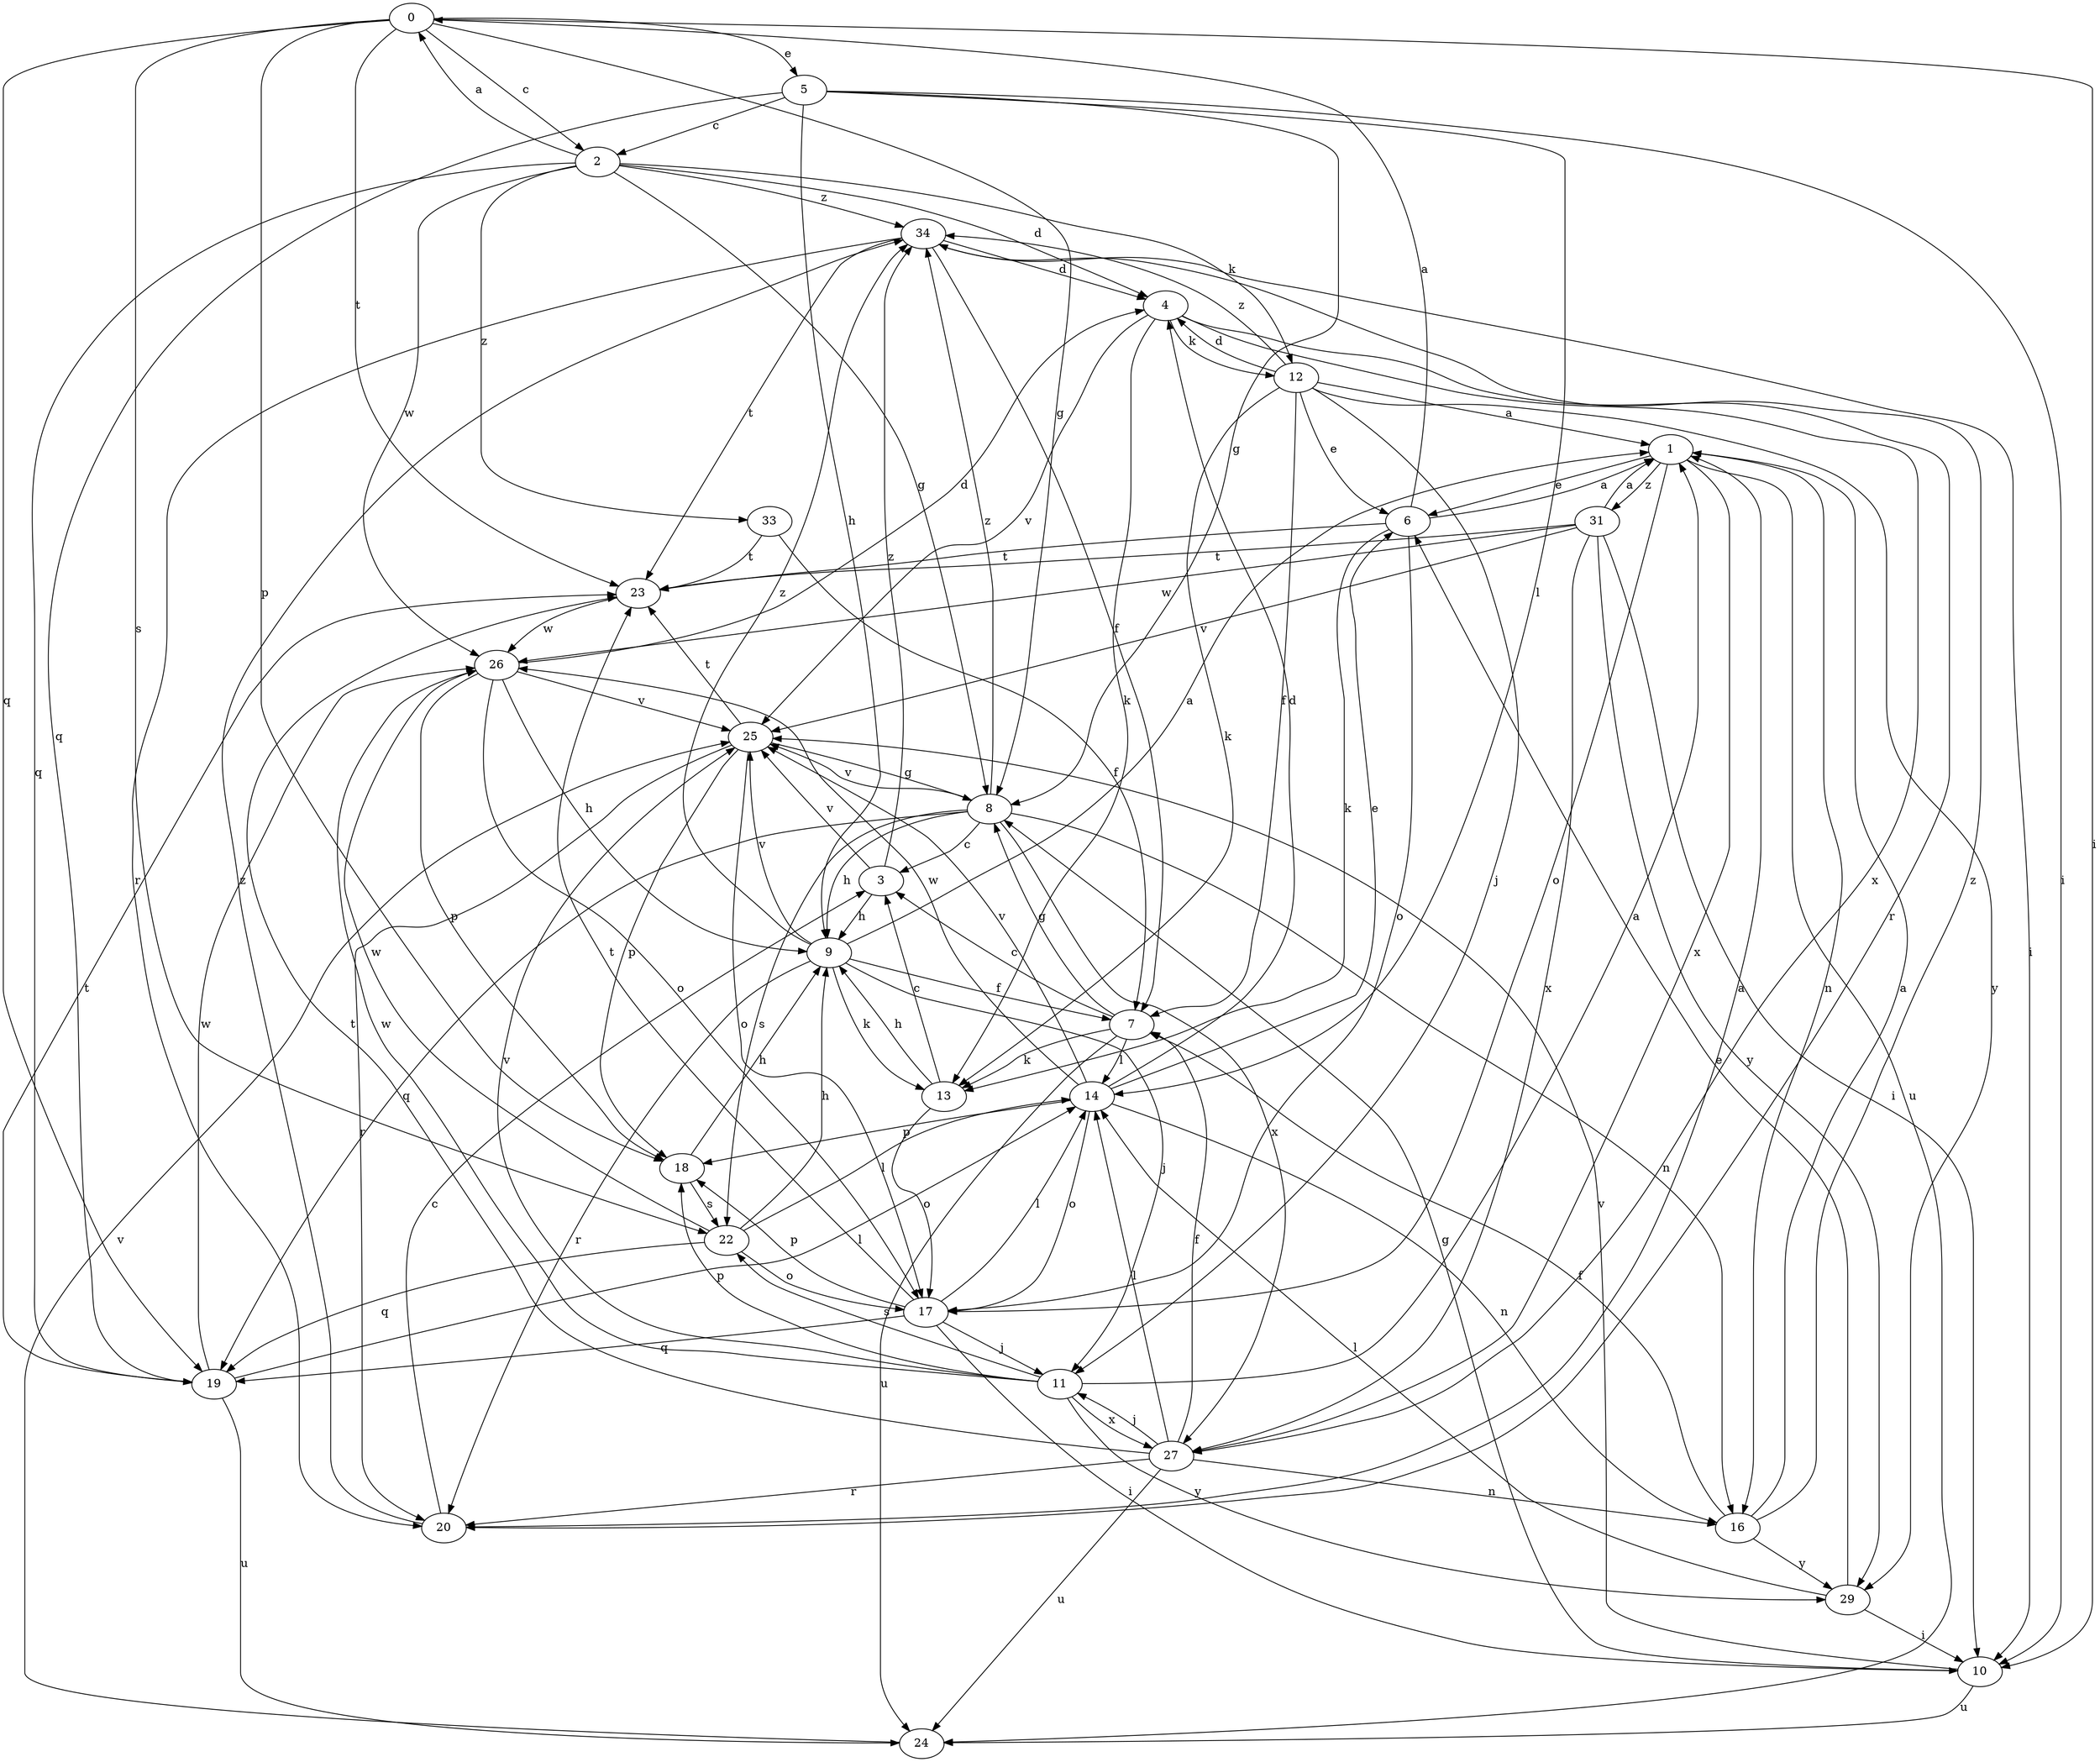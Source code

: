 strict digraph  {
0;
1;
2;
3;
4;
5;
6;
7;
8;
9;
10;
11;
12;
13;
14;
16;
17;
18;
19;
20;
22;
23;
24;
25;
26;
27;
29;
31;
33;
34;
0 -> 2  [label=c];
0 -> 5  [label=e];
0 -> 8  [label=g];
0 -> 10  [label=i];
0 -> 18  [label=p];
0 -> 19  [label=q];
0 -> 22  [label=s];
0 -> 23  [label=t];
1 -> 6  [label=e];
1 -> 16  [label=n];
1 -> 17  [label=o];
1 -> 24  [label=u];
1 -> 27  [label=x];
1 -> 31  [label=z];
2 -> 0  [label=a];
2 -> 4  [label=d];
2 -> 8  [label=g];
2 -> 12  [label=k];
2 -> 19  [label=q];
2 -> 26  [label=w];
2 -> 33  [label=z];
2 -> 34  [label=z];
3 -> 9  [label=h];
3 -> 25  [label=v];
3 -> 34  [label=z];
4 -> 12  [label=k];
4 -> 13  [label=k];
4 -> 20  [label=r];
4 -> 25  [label=v];
4 -> 27  [label=x];
5 -> 2  [label=c];
5 -> 8  [label=g];
5 -> 9  [label=h];
5 -> 10  [label=i];
5 -> 14  [label=l];
5 -> 19  [label=q];
6 -> 0  [label=a];
6 -> 1  [label=a];
6 -> 13  [label=k];
6 -> 17  [label=o];
6 -> 23  [label=t];
7 -> 3  [label=c];
7 -> 8  [label=g];
7 -> 13  [label=k];
7 -> 14  [label=l];
7 -> 24  [label=u];
8 -> 3  [label=c];
8 -> 9  [label=h];
8 -> 16  [label=n];
8 -> 19  [label=q];
8 -> 22  [label=s];
8 -> 25  [label=v];
8 -> 27  [label=x];
8 -> 34  [label=z];
9 -> 1  [label=a];
9 -> 7  [label=f];
9 -> 11  [label=j];
9 -> 13  [label=k];
9 -> 20  [label=r];
9 -> 25  [label=v];
9 -> 34  [label=z];
10 -> 8  [label=g];
10 -> 24  [label=u];
10 -> 25  [label=v];
11 -> 1  [label=a];
11 -> 18  [label=p];
11 -> 22  [label=s];
11 -> 25  [label=v];
11 -> 26  [label=w];
11 -> 27  [label=x];
11 -> 29  [label=y];
12 -> 1  [label=a];
12 -> 4  [label=d];
12 -> 6  [label=e];
12 -> 7  [label=f];
12 -> 11  [label=j];
12 -> 13  [label=k];
12 -> 29  [label=y];
12 -> 34  [label=z];
13 -> 3  [label=c];
13 -> 9  [label=h];
13 -> 17  [label=o];
14 -> 4  [label=d];
14 -> 6  [label=e];
14 -> 16  [label=n];
14 -> 17  [label=o];
14 -> 18  [label=p];
14 -> 25  [label=v];
14 -> 26  [label=w];
16 -> 1  [label=a];
16 -> 7  [label=f];
16 -> 29  [label=y];
16 -> 34  [label=z];
17 -> 10  [label=i];
17 -> 11  [label=j];
17 -> 14  [label=l];
17 -> 18  [label=p];
17 -> 19  [label=q];
17 -> 23  [label=t];
18 -> 9  [label=h];
18 -> 22  [label=s];
19 -> 14  [label=l];
19 -> 23  [label=t];
19 -> 24  [label=u];
19 -> 26  [label=w];
20 -> 1  [label=a];
20 -> 3  [label=c];
20 -> 34  [label=z];
22 -> 9  [label=h];
22 -> 14  [label=l];
22 -> 17  [label=o];
22 -> 19  [label=q];
22 -> 26  [label=w];
23 -> 26  [label=w];
24 -> 25  [label=v];
25 -> 8  [label=g];
25 -> 17  [label=o];
25 -> 18  [label=p];
25 -> 20  [label=r];
25 -> 23  [label=t];
26 -> 4  [label=d];
26 -> 9  [label=h];
26 -> 17  [label=o];
26 -> 18  [label=p];
26 -> 25  [label=v];
27 -> 7  [label=f];
27 -> 11  [label=j];
27 -> 14  [label=l];
27 -> 16  [label=n];
27 -> 20  [label=r];
27 -> 23  [label=t];
27 -> 24  [label=u];
29 -> 6  [label=e];
29 -> 10  [label=i];
29 -> 14  [label=l];
31 -> 1  [label=a];
31 -> 10  [label=i];
31 -> 23  [label=t];
31 -> 25  [label=v];
31 -> 26  [label=w];
31 -> 27  [label=x];
31 -> 29  [label=y];
33 -> 7  [label=f];
33 -> 23  [label=t];
34 -> 4  [label=d];
34 -> 7  [label=f];
34 -> 10  [label=i];
34 -> 20  [label=r];
34 -> 23  [label=t];
}
